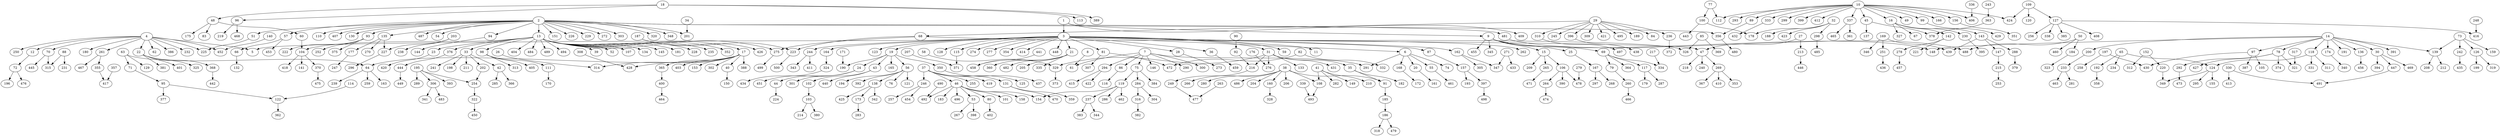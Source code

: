 digraph sample {
1 -> 3[color="black"];
3 -> 5[color="black"];
4 -> 5[color="black"];
3 -> 6[color="black"];
1 -> 9[color="black"];
3 -> 11[color="black"];
4 -> 12[color="black"];
2 -> 13[color="black"];
9 -> 15[color="black"];
10 -> 16[color="black"];
13 -> 17[color="black"];
3 -> 19[color="black"];
6 -> 20[color="black"];
3 -> 21[color="black"];
4 -> 22[color="black"];
13 -> 23[color="black"];
19 -> 24[color="black"];
9 -> 25[color="black"];
3 -> 28[color="black"];
14 -> 30[color="black"];
3 -> 31[color="black"];
13 -> 33[color="black"];
31 -> 35[color="black"];
3 -> 36[color="black"];
13 -> 39[color="black"];
17 -> 40[color="black"];
33 -> 42[color="black"];
19 -> 43[color="black"];
24 -> 44[color="black"];
10 -> 45[color="black"];
37 -> 46[color="black"];
3 -> 47[color="black"];
27 -> 47[color="black"];
18 -> 48[color="black"];
10 -> 49[color="black"];
2 -> 51[color="black"];
13 -> 52[color="black"];
46 -> 53[color="black"];
2 -> 54[color="black"];
6 -> 55[color="black"];
19 -> 56[color="black"];
2 -> 57[color="black"];
3 -> 59[color="black"];
48 -> 60[color="black"];
7 -> 61[color="black"];
8 -> 61[color="black"];
4 -> 62[color="black"];
17 -> 64[color="black"];
63 -> 64[color="black"];
57 -> 66[color="black"];
16 -> 67[color="black"];
29 -> 68[color="black"];
9 -> 69[color="black"];
4 -> 70[color="black"];
63 -> 71[color="black"];
12 -> 72[color="black"];
6 -> 74[color="black"];
7 -> 75[color="black"];
56 -> 76[color="black"];
14 -> 78[color="black"];
69 -> 79[color="black"];
46 -> 80[color="black"];
3 -> 81[color="black"];
48 -> 83[color="black"];
29 -> 84[color="black"];
7 -> 86[color="black"];
3 -> 87[color="black"];
10 -> 89[color="black"];
35 -> 91[color="black"];
38 -> 91[color="black"];
90 -> 92[color="black"];
2 -> 93[color="black"];
2 -> 94[color="black"];
71 -> 95[color="black"];
18 -> 96[color="black"];
14 -> 97[color="black"];
13 -> 98[color="black"];
10 -> 99[color="black"];
77 -> 100[color="black"];
46 -> 101[color="black"];
43 -> 102[color="black"];
102 -> 103[color="black"];
13 -> 104[color="black"];
60 -> 104[color="black"];
97 -> 105[color="black"];
15 -> 106[color="black"];
13 -> 107[color="black"];
38 -> 108[color="black"];
41 -> 108[color="black"];
2 -> 110[color="black"];
98 -> 111[color="black"];
10 -> 112[color="black"];
77 -> 112[color="black"];
18 -> 113[color="black"];
3 -> 115[color="black"];
86 -> 116[color="black"];
69 -> 117[color="black"];
14 -> 118[color="black"];
75 -> 119[color="black"];
109 -> 120[color="black"];
56 -> 121[color="black"];
95 -> 122[color="black"];
114 -> 122[color="black"];
3 -> 123[color="black"];
65 -> 124[color="black"];
118 -> 124[color="black"];
37 -> 125[color="black"];
73 -> 126[color="black"];
109 -> 127[color="black"];
3 -> 128[color="black"];
63 -> 129[color="black"];
2 -> 130[color="black"];
37 -> 131[color="black"];
66 -> 132[color="black"];
31 -> 133[color="black"];
13 -> 134[color="black"];
2 -> 135[color="black"];
14 -> 136[color="black"];
45 -> 137[color="black"];
56 -> 138[color="black"];
14 -> 139[color="black"];
73 -> 139[color="black"];
104 -> 141[color="black"];
16 -> 142[color="black"];
16 -> 143[color="black"];
94 -> 144[color="black"];
13 -> 145[color="black"];
7 -> 146[color="black"];
143 -> 147[color="black"];
9 -> 148[color="black"];
14 -> 148[color="black"];
41 -> 149[color="black"];
40 -> 150[color="black"];
2 -> 151[color="black"];
17 -> 153[color="black"];
46 -> 154[color="black"];
119 -> 154[color="black"];
124 -> 155[color="black"];
10 -> 156[color="black"];
87 -> 157[color="black"];
46 -> 158[color="black"];
73 -> 159[color="black"];
38 -> 160[color="black"];
20 -> 161[color="black"];
3 -> 162[color="black"];
64 -> 163[color="black"];
3 -> 164[color="black"];
19 -> 165[color="black"];
10 -> 166[color="black"];
25 -> 167[color="black"];
6 -> 168[color="black"];
111 -> 170[color="black"];
168 -> 172[color="black"];
138 -> 173[color="black"];
14 -> 174[color="black"];
48 -> 175[color="black"];
135 -> 177[color="black"];
32 -> 178[color="black"];
100 -> 178[color="black"];
117 -> 179[color="black"];
4 -> 180[color="black"];
13 -> 181[color="black"];
35 -> 182[color="black"];
46 -> 183[color="black"];
50 -> 184[color="black"];
91 -> 185[color="black"];
185 -> 186[color="black"];
32 -> 188[color="black"];
29 -> 189[color="black"];
19 -> 190[color="black"];
171 -> 190[color="black"];
14 -> 191[color="black"];
65 -> 192[color="black"];
157 -> 193[color="black"];
56 -> 194[color="black"];
72 -> 196[color="black"];
33 -> 198[color="black"];
126 -> 199[color="black"];
14 -> 200[color="black"];
2 -> 201[color="black"];
34 -> 201[color="black"];
33 -> 202[color="black"];
38 -> 204[color="black"];
21 -> 205[color="black"];
38 -> 206[color="black"];
139 -> 208[color="black"];
15 -> 209[color="black"];
41 -> 210[color="black"];
33 -> 211[color="black"];
139 -> 212[color="black"];
27 -> 213[color="black"];
103 -> 214[color="black"];
147 -> 215[color="black"];
31 -> 216[color="black"];
92 -> 216[color="black"];
47 -> 218[color="black"];
96 -> 219[color="black"];
152 -> 220[color="black"];
142 -> 221[color="black"];
93 -> 222[color="black"];
68 -> 223[color="black"];
187 -> 223[color="black"];
44 -> 224[color="black"];
4 -> 225[color="black"];
51 -> 225[color="black"];
2 -> 226[color="black"];
135 -> 227[color="black"];
203 -> 227[color="black"];
13 -> 228[color="black"];
2 -> 229[color="black"];
16 -> 230[color="black"];
88 -> 231[color="black"];
4 -> 232[color="black"];
200 -> 233[color="black"];
65 -> 234[color="black"];
13 -> 235[color="black"];
29 -> 236[color="black"];
119 -> 237[color="black"];
203 -> 238[color="black"];
64 -> 239[color="black"];
47 -> 240[color="black"];
33 -> 241[color="black"];
73 -> 242[color="black"];
3 -> 244[color="black"];
29 -> 245[color="black"];
37 -> 246[color="black"];
177 -> 247[color="black"];
216 -> 249[color="black"];
4 -> 250[color="black"];
169 -> 251[color="black"];
93 -> 252[color="black"];
215 -> 253[color="black"];
195 -> 254[color="black"];
202 -> 254[color="black"];
37 -> 255[color="black"];
127 -> 256[color="black"];
246 -> 257[color="black"];
197 -> 258[color="black"];
64 -> 259[color="black"];
79 -> 260[color="black"];
4 -> 261[color="black"];
68 -> 262[color="black"];
106 -> 264[color="black"];
15 -> 265[color="black"];
38 -> 266[color="black"];
53 -> 267[color="black"];
167 -> 268[color="black"];
47 -> 269[color="black"];
135 -> 270[color="black"];
2 -> 272[color="black"];
28 -> 273[color="black"];
3 -> 274[color="black"];
13 -> 275[color="black"];
68 -> 275[color="black"];
31 -> 276[color="black"];
176 -> 276[color="black"];
3 -> 277[color="black"];
142 -> 278[color="black"];
38 -> 280[color="black"];
233 -> 281[color="black"];
41 -> 282[color="black"];
173 -> 283[color="black"];
75 -> 284[color="black"];
42 -> 285[color="black"];
119 -> 286[color="black"];
117 -> 287[color="black"];
143 -> 288[color="black"];
195 -> 289[color="black"];
7 -> 290[color="black"];
6 -> 291[color="black"];
7 -> 291[color="black"];
78 -> 292[color="black"];
10 -> 293[color="black"];
7 -> 294[color="black"];
124 -> 295[color="black"];
227 -> 296[color="black"];
167 -> 297[color="black"];
32 -> 298[color="black"];
10 -> 299[color="black"];
7 -> 300[color="black"];
24 -> 301[color="black"];
17 -> 302[color="black"];
2 -> 303[color="black"];
284 -> 304[color="black"];
162 -> 305[color="black"];
195 -> 306[color="black"];
81 -> 307[color="black"];
29 -> 309[color="black"];
29 -> 310[color="black"];
118 -> 311[color="black"];
152 -> 312[color="black"];
98 -> 313[color="black"];
17 -> 314[color="black"];
26 -> 314[color="black"];
70 -> 315[color="black"];
88 -> 315[color="black"];
284 -> 316[color="black"];
186 -> 318[color="black"];
126 -> 319[color="black"];
2 -> 320[color="black"];
78 -> 321[color="black"];
317 -> 321[color="black"];
254 -> 322[color="black"];
184 -> 323[color="black"];
164 -> 324[color="black"];
22 -> 325[color="black"];
3 -> 326[color="black"];
85 -> 326[color="black"];
16 -> 327[color="black"];
160 -> 328[color="black"];
31 -> 329[color="black"];
58 -> 329[color="black"];
118 -> 331[color="black"];
82 -> 332[color="black"];
10 -> 333[color="black"];
69 -> 334[color="black"];
217 -> 334[color="black"];
21 -> 335[color="black"];
10 -> 337[color="black"];
127 -> 338[color="black"];
174 -> 340[color="black"];
306 -> 341[color="black"];
138 -> 342[color="black"];
244 -> 343[color="black"];
237 -> 344[color="black"];
9 -> 345[color="black"];
169 -> 346[color="black"];
162 -> 347[color="black"];
271 -> 347[color="black"];
2 -> 348[color="black"];
124 -> 349[color="black"];
220 -> 349[color="black"];
19 -> 350[color="black"];
156 -> 351[color="black"];
13 -> 352[color="black"];
269 -> 353[color="black"];
3 -> 354[color="black"];
261 -> 355[color="black"];
2 -> 356[color="black"];
89 -> 356[color="black"];
192 -> 358[color="black"];
131 -> 359[color="black"];
21 -> 360[color="black"];
337 -> 361[color="black"];
122 -> 362[color="black"];
243 -> 363[color="black"];
69 -> 364[color="black"];
17 -> 365[color="black"];
42 -> 366[color="black"];
269 -> 367[color="black"];
22 -> 368[color="black"];
85 -> 369[color="black"];
104 -> 370[color="black"];
115 -> 371[color="black"];
207 -> 371[color="black"];
236 -> 372[color="black"];
329 -> 373[color="black"];
78 -> 374[color="black"];
93 -> 375[color="black"];
13 -> 376[color="black"];
95 -> 377[color="black"];
45 -> 378[color="black"];
363 -> 378[color="black"];
288 -> 379[color="black"];
103 -> 380[color="black"];
22 -> 381[color="black"];
316 -> 382[color="black"];
237 -> 383[color="black"];
75 -> 384[color="black"];
127 -> 385[color="black"];
4 -> 386[color="black"];
97 -> 387[color="black"];
17 -> 388[color="black"];
18 -> 389[color="black"];
106 -> 390[color="black"];
14 -> 391[color="black"];
56 -> 392[color="black"];
195 -> 393[color="black"];
30 -> 394[color="black"];
230 -> 395[color="black"];
29 -> 396[color="black"];
157 -> 397[color="black"];
53 -> 398[color="black"];
10 -> 399[color="black"];
365 -> 400[color="black"];
22 -> 401[color="black"];
80 -> 402[color="black"];
17 -> 403[color="black"];
13 -> 404[color="black"];
98 -> 405[color="black"];
10 -> 406[color="black"];
336 -> 406[color="black"];
2 -> 407[color="black"];
127 -> 408[color="black"];
1 -> 409[color="black"];
269 -> 410[color="black"];
244 -> 411[color="black"];
10 -> 412[color="black"];
330 -> 413[color="black"];
3 -> 414[color="black"];
294 -> 415[color="black"];
127 -> 416[color="black"];
248 -> 416[color="black"];
355 -> 417[color="black"];
357 -> 417[color="black"];
104 -> 418[color="black"];
37 -> 419[color="black"];
23 -> 420[color="black"];
29 -> 421[color="black"];
294 -> 422[color="black"];
32 -> 423[color="black"];
10 -> 424[color="black"];
109 -> 424[color="black"];
138 -> 425[color="black"];
187 -> 426[color="black"];
78 -> 427[color="black"];
17 -> 428[color="black"];
308 -> 428[color="black"];
99 -> 429[color="black"];
97 -> 430[color="black"];
197 -> 430[color="black"];
31 -> 431[color="black"];
333 -> 432[color="black"];
271 -> 433[color="black"];
324 -> 434[color="black"];
242 -> 435[color="black"];
251 -> 436[color="black"];
350 -> 437[color="black"];
396 -> 438[color="black"];
143 -> 439[color="black"];
169 -> 439[color="black"];
43 -> 440[color="black"];
368 -> 442[color="black"];
100 -> 443[color="black"];
376 -> 444[color="black"];
70 -> 445[color="black"];
213 -> 446[color="black"];
30 -> 447[color="black"];
3 -> 448[color="black"];
444 -> 449[color="black"];
322 -> 450[color="black"];
24 -> 451[color="black"];
4 -> 452[color="black"];
140 -> 452[color="black"];
57 -> 453[color="black"];
246 -> 454[color="black"];
9 -> 455[color="black"];
136 -> 456[color="black"];
278 -> 457[color="black"];
21 -> 458[color="black"];
441 -> 458[color="black"];
36 -> 459[color="black"];
50 -> 460[color="black"];
55 -> 461[color="black"];
119 -> 462[color="black"];
233 -> 463[color="black"];
400 -> 464[color="black"];
337 -> 465[color="black"];
260 -> 466[color="black"];
261 -> 467[color="black"];
96 -> 468[color="black"];
30 -> 469[color="black"];
131 -> 470[color="black"];
265 -> 471[color="black"];
81 -> 472[color="black"];
82 -> 472[color="black"];
292 -> 473[color="black"];
264 -> 474[color="black"];
370 -> 475[color="black"];
72 -> 476[color="black"];
249 -> 477[color="black"];
263 -> 477[color="black"];
106 -> 478[color="black"];
279 -> 478[color="black"];
186 -> 479[color="black"];
356 -> 480[color="black"];
2 -> 481[color="black"];
21 -> 482[color="black"];
306 -> 483[color="black"];
13 -> 484[color="black"];
298 -> 485[color="black"];
38 -> 486[color="black"];
2 -> 487[color="black"];
50 -> 488[color="black"];
481 -> 488[color="black"];
13 -> 489[color="black"];
330 -> 491[color="black"];
447 -> 491[color="black"];
46 -> 492[color="black"];
490 -> 492[color="black"];
108 -> 493[color="black"];
339 -> 493[color="black"];
13 -> 494[color="black"];
29 -> 495[color="black"];
46 -> 496[color="black"];
310 -> 497[color="black"];
397 -> 498[color="black"];
275 -> 499[color="black"];
223 -> 500[color="black"];
}